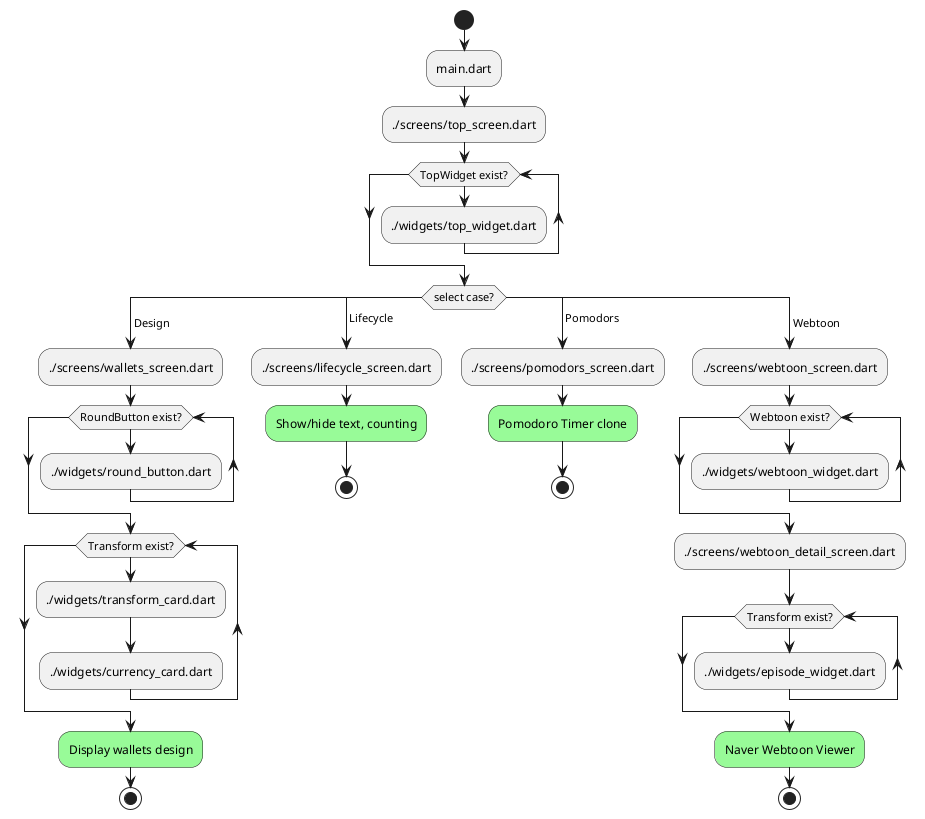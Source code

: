 @startuml flowchart
start
:main.dart;
:./screens/top_screen.dart;
while(TopWidget exist?)
    :./widgets/top_widget.dart;
  endwhile
switch (select case?)
case ( Design )
  :./screens/wallets_screen.dart;
  while(RoundButton exist?)
    :./widgets/round_button.dart;
  endwhile
  while(Transform exist?)
    :./widgets/transform_card.dart;
    :./widgets/currency_card.dart;
  endwhile
  #palegreen:Display wallets design;
  stop
case ( Lifecycle )
  :./screens/lifecycle_screen.dart;
  #palegreen:Show/hide text, counting;
  stop
case ( Pomodors )
  :./screens/pomodors_screen.dart;
  #palegreen:Pomodoro Timer clone;
  stop
case ( Webtoon )
  :./screens/webtoon_screen.dart;
  while(Webtoon exist?)
    :./widgets/webtoon_widget.dart;
  endwhile
  :./screens/webtoon_detail_screen.dart;
  while(Transform exist?)
    :./widgets/episode_widget.dart;
  endwhile
  #palegreen:Naver Webtoon Viewer;
  stop
@enduml
